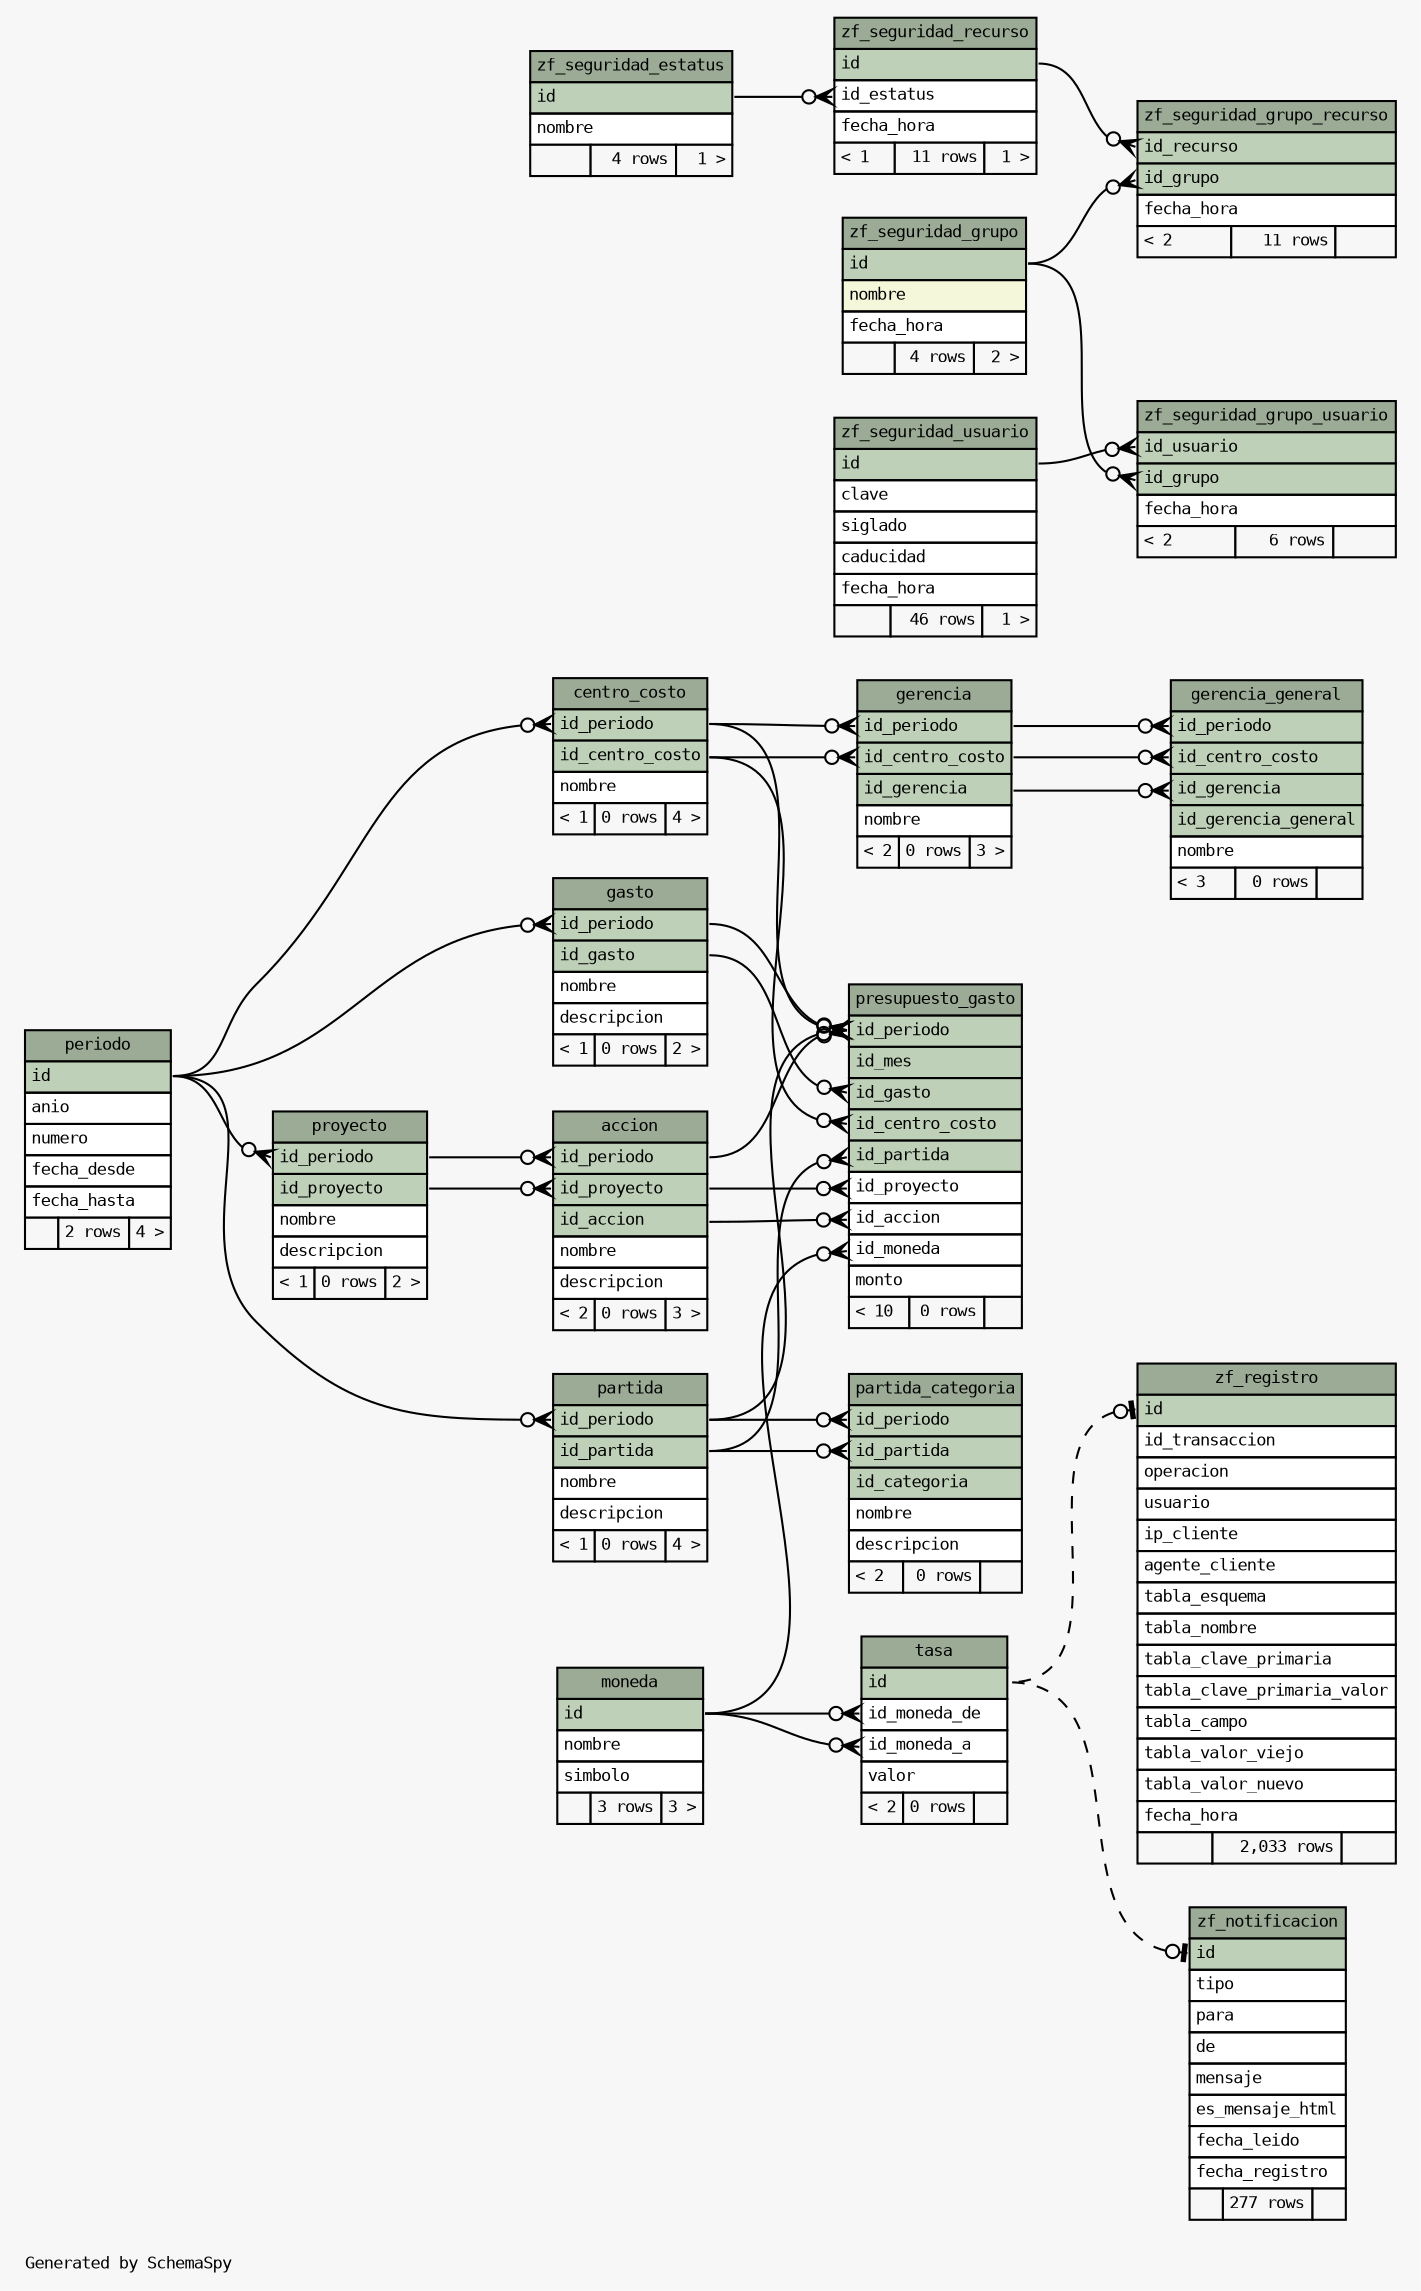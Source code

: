 // dot 2.38.0 on Linux 3.16.0-4-amd64
// SchemaSpy rev 590
digraph "largeImpliedRelationshipsDiagram" {
  graph [
    rankdir="RL"
    bgcolor="#f7f7f7"
    label="\nGenerated by SchemaSpy"
    labeljust="l"
    nodesep="0.18"
    ranksep="0.46"
    fontname="monospace"
    fontsize="8"
  ];
  node [
    fontname="monospace"
    fontsize="8"
    shape="plaintext"
  ];
  edge [
    arrowsize="0.8"
  ];
  "accion" [
    label=<
    <TABLE BORDER="0" CELLBORDER="1" CELLSPACING="0" BGCOLOR="#ffffff">
      <TR><TD COLSPAN="3" BGCOLOR="#9bab96" ALIGN="CENTER">accion</TD></TR>
      <TR><TD PORT="id_periodo" COLSPAN="3" BGCOLOR="#bed1b8" ALIGN="LEFT">id_periodo</TD></TR>
      <TR><TD PORT="id_proyecto" COLSPAN="3" BGCOLOR="#bed1b8" ALIGN="LEFT">id_proyecto</TD></TR>
      <TR><TD PORT="id_accion" COLSPAN="3" BGCOLOR="#bed1b8" ALIGN="LEFT">id_accion</TD></TR>
      <TR><TD PORT="nombre" COLSPAN="3" ALIGN="LEFT">nombre</TD></TR>
      <TR><TD PORT="descripcion" COLSPAN="3" ALIGN="LEFT">descripcion</TD></TR>
      <TR><TD ALIGN="LEFT" BGCOLOR="#f7f7f7">&lt; 2</TD><TD ALIGN="RIGHT" BGCOLOR="#f7f7f7">0 rows</TD><TD ALIGN="RIGHT" BGCOLOR="#f7f7f7">3 &gt;</TD></TR>
    </TABLE>>
    URL="tables/accion.html"
    tooltip="accion"
  ];
  "centro_costo" [
    label=<
    <TABLE BORDER="0" CELLBORDER="1" CELLSPACING="0" BGCOLOR="#ffffff">
      <TR><TD COLSPAN="3" BGCOLOR="#9bab96" ALIGN="CENTER">centro_costo</TD></TR>
      <TR><TD PORT="id_periodo" COLSPAN="3" BGCOLOR="#bed1b8" ALIGN="LEFT">id_periodo</TD></TR>
      <TR><TD PORT="id_centro_costo" COLSPAN="3" BGCOLOR="#bed1b8" ALIGN="LEFT">id_centro_costo</TD></TR>
      <TR><TD PORT="nombre" COLSPAN="3" ALIGN="LEFT">nombre</TD></TR>
      <TR><TD ALIGN="LEFT" BGCOLOR="#f7f7f7">&lt; 1</TD><TD ALIGN="RIGHT" BGCOLOR="#f7f7f7">0 rows</TD><TD ALIGN="RIGHT" BGCOLOR="#f7f7f7">4 &gt;</TD></TR>
    </TABLE>>
    URL="tables/centro_costo.html"
    tooltip="centro_costo"
  ];
  "gasto" [
    label=<
    <TABLE BORDER="0" CELLBORDER="1" CELLSPACING="0" BGCOLOR="#ffffff">
      <TR><TD COLSPAN="3" BGCOLOR="#9bab96" ALIGN="CENTER">gasto</TD></TR>
      <TR><TD PORT="id_periodo" COLSPAN="3" BGCOLOR="#bed1b8" ALIGN="LEFT">id_periodo</TD></TR>
      <TR><TD PORT="id_gasto" COLSPAN="3" BGCOLOR="#bed1b8" ALIGN="LEFT">id_gasto</TD></TR>
      <TR><TD PORT="nombre" COLSPAN="3" ALIGN="LEFT">nombre</TD></TR>
      <TR><TD PORT="descripcion" COLSPAN="3" ALIGN="LEFT">descripcion</TD></TR>
      <TR><TD ALIGN="LEFT" BGCOLOR="#f7f7f7">&lt; 1</TD><TD ALIGN="RIGHT" BGCOLOR="#f7f7f7">0 rows</TD><TD ALIGN="RIGHT" BGCOLOR="#f7f7f7">2 &gt;</TD></TR>
    </TABLE>>
    URL="tables/gasto.html"
    tooltip="gasto"
  ];
  "gerencia" [
    label=<
    <TABLE BORDER="0" CELLBORDER="1" CELLSPACING="0" BGCOLOR="#ffffff">
      <TR><TD COLSPAN="3" BGCOLOR="#9bab96" ALIGN="CENTER">gerencia</TD></TR>
      <TR><TD PORT="id_periodo" COLSPAN="3" BGCOLOR="#bed1b8" ALIGN="LEFT">id_periodo</TD></TR>
      <TR><TD PORT="id_centro_costo" COLSPAN="3" BGCOLOR="#bed1b8" ALIGN="LEFT">id_centro_costo</TD></TR>
      <TR><TD PORT="id_gerencia" COLSPAN="3" BGCOLOR="#bed1b8" ALIGN="LEFT">id_gerencia</TD></TR>
      <TR><TD PORT="nombre" COLSPAN="3" ALIGN="LEFT">nombre</TD></TR>
      <TR><TD ALIGN="LEFT" BGCOLOR="#f7f7f7">&lt; 2</TD><TD ALIGN="RIGHT" BGCOLOR="#f7f7f7">0 rows</TD><TD ALIGN="RIGHT" BGCOLOR="#f7f7f7">3 &gt;</TD></TR>
    </TABLE>>
    URL="tables/gerencia.html"
    tooltip="gerencia"
  ];
  "gerencia_general" [
    label=<
    <TABLE BORDER="0" CELLBORDER="1" CELLSPACING="0" BGCOLOR="#ffffff">
      <TR><TD COLSPAN="3" BGCOLOR="#9bab96" ALIGN="CENTER">gerencia_general</TD></TR>
      <TR><TD PORT="id_periodo" COLSPAN="3" BGCOLOR="#bed1b8" ALIGN="LEFT">id_periodo</TD></TR>
      <TR><TD PORT="id_centro_costo" COLSPAN="3" BGCOLOR="#bed1b8" ALIGN="LEFT">id_centro_costo</TD></TR>
      <TR><TD PORT="id_gerencia" COLSPAN="3" BGCOLOR="#bed1b8" ALIGN="LEFT">id_gerencia</TD></TR>
      <TR><TD PORT="id_gerencia_general" COLSPAN="3" BGCOLOR="#bed1b8" ALIGN="LEFT">id_gerencia_general</TD></TR>
      <TR><TD PORT="nombre" COLSPAN="3" ALIGN="LEFT">nombre</TD></TR>
      <TR><TD ALIGN="LEFT" BGCOLOR="#f7f7f7">&lt; 3</TD><TD ALIGN="RIGHT" BGCOLOR="#f7f7f7">0 rows</TD><TD ALIGN="RIGHT" BGCOLOR="#f7f7f7">  </TD></TR>
    </TABLE>>
    URL="tables/gerencia_general.html"
    tooltip="gerencia_general"
  ];
  "moneda" [
    label=<
    <TABLE BORDER="0" CELLBORDER="1" CELLSPACING="0" BGCOLOR="#ffffff">
      <TR><TD COLSPAN="3" BGCOLOR="#9bab96" ALIGN="CENTER">moneda</TD></TR>
      <TR><TD PORT="id" COLSPAN="3" BGCOLOR="#bed1b8" ALIGN="LEFT">id</TD></TR>
      <TR><TD PORT="nombre" COLSPAN="3" ALIGN="LEFT">nombre</TD></TR>
      <TR><TD PORT="simbolo" COLSPAN="3" ALIGN="LEFT">simbolo</TD></TR>
      <TR><TD ALIGN="LEFT" BGCOLOR="#f7f7f7">  </TD><TD ALIGN="RIGHT" BGCOLOR="#f7f7f7">3 rows</TD><TD ALIGN="RIGHT" BGCOLOR="#f7f7f7">3 &gt;</TD></TR>
    </TABLE>>
    URL="tables/moneda.html"
    tooltip="moneda"
  ];
  "partida" [
    label=<
    <TABLE BORDER="0" CELLBORDER="1" CELLSPACING="0" BGCOLOR="#ffffff">
      <TR><TD COLSPAN="3" BGCOLOR="#9bab96" ALIGN="CENTER">partida</TD></TR>
      <TR><TD PORT="id_periodo" COLSPAN="3" BGCOLOR="#bed1b8" ALIGN="LEFT">id_periodo</TD></TR>
      <TR><TD PORT="id_partida" COLSPAN="3" BGCOLOR="#bed1b8" ALIGN="LEFT">id_partida</TD></TR>
      <TR><TD PORT="nombre" COLSPAN="3" ALIGN="LEFT">nombre</TD></TR>
      <TR><TD PORT="descripcion" COLSPAN="3" ALIGN="LEFT">descripcion</TD></TR>
      <TR><TD ALIGN="LEFT" BGCOLOR="#f7f7f7">&lt; 1</TD><TD ALIGN="RIGHT" BGCOLOR="#f7f7f7">0 rows</TD><TD ALIGN="RIGHT" BGCOLOR="#f7f7f7">4 &gt;</TD></TR>
    </TABLE>>
    URL="tables/partida.html"
    tooltip="partida"
  ];
  "partida_categoria" [
    label=<
    <TABLE BORDER="0" CELLBORDER="1" CELLSPACING="0" BGCOLOR="#ffffff">
      <TR><TD COLSPAN="3" BGCOLOR="#9bab96" ALIGN="CENTER">partida_categoria</TD></TR>
      <TR><TD PORT="id_periodo" COLSPAN="3" BGCOLOR="#bed1b8" ALIGN="LEFT">id_periodo</TD></TR>
      <TR><TD PORT="id_partida" COLSPAN="3" BGCOLOR="#bed1b8" ALIGN="LEFT">id_partida</TD></TR>
      <TR><TD PORT="id_categoria" COLSPAN="3" BGCOLOR="#bed1b8" ALIGN="LEFT">id_categoria</TD></TR>
      <TR><TD PORT="nombre" COLSPAN="3" ALIGN="LEFT">nombre</TD></TR>
      <TR><TD PORT="descripcion" COLSPAN="3" ALIGN="LEFT">descripcion</TD></TR>
      <TR><TD ALIGN="LEFT" BGCOLOR="#f7f7f7">&lt; 2</TD><TD ALIGN="RIGHT" BGCOLOR="#f7f7f7">0 rows</TD><TD ALIGN="RIGHT" BGCOLOR="#f7f7f7">  </TD></TR>
    </TABLE>>
    URL="tables/partida_categoria.html"
    tooltip="partida_categoria"
  ];
  "periodo" [
    label=<
    <TABLE BORDER="0" CELLBORDER="1" CELLSPACING="0" BGCOLOR="#ffffff">
      <TR><TD COLSPAN="3" BGCOLOR="#9bab96" ALIGN="CENTER">periodo</TD></TR>
      <TR><TD PORT="id" COLSPAN="3" BGCOLOR="#bed1b8" ALIGN="LEFT">id</TD></TR>
      <TR><TD PORT="anio" COLSPAN="3" ALIGN="LEFT">anio</TD></TR>
      <TR><TD PORT="numero" COLSPAN="3" ALIGN="LEFT">numero</TD></TR>
      <TR><TD PORT="fecha_desde" COLSPAN="3" ALIGN="LEFT">fecha_desde</TD></TR>
      <TR><TD PORT="fecha_hasta" COLSPAN="3" ALIGN="LEFT">fecha_hasta</TD></TR>
      <TR><TD ALIGN="LEFT" BGCOLOR="#f7f7f7">  </TD><TD ALIGN="RIGHT" BGCOLOR="#f7f7f7">2 rows</TD><TD ALIGN="RIGHT" BGCOLOR="#f7f7f7">4 &gt;</TD></TR>
    </TABLE>>
    URL="tables/periodo.html"
    tooltip="periodo"
  ];
  "presupuesto_gasto" [
    label=<
    <TABLE BORDER="0" CELLBORDER="1" CELLSPACING="0" BGCOLOR="#ffffff">
      <TR><TD COLSPAN="3" BGCOLOR="#9bab96" ALIGN="CENTER">presupuesto_gasto</TD></TR>
      <TR><TD PORT="id_periodo" COLSPAN="3" BGCOLOR="#bed1b8" ALIGN="LEFT">id_periodo</TD></TR>
      <TR><TD PORT="id_mes" COLSPAN="3" BGCOLOR="#bed1b8" ALIGN="LEFT">id_mes</TD></TR>
      <TR><TD PORT="id_gasto" COLSPAN="3" BGCOLOR="#bed1b8" ALIGN="LEFT">id_gasto</TD></TR>
      <TR><TD PORT="id_centro_costo" COLSPAN="3" BGCOLOR="#bed1b8" ALIGN="LEFT">id_centro_costo</TD></TR>
      <TR><TD PORT="id_partida" COLSPAN="3" BGCOLOR="#bed1b8" ALIGN="LEFT">id_partida</TD></TR>
      <TR><TD PORT="id_proyecto" COLSPAN="3" ALIGN="LEFT">id_proyecto</TD></TR>
      <TR><TD PORT="id_accion" COLSPAN="3" ALIGN="LEFT">id_accion</TD></TR>
      <TR><TD PORT="id_moneda" COLSPAN="3" ALIGN="LEFT">id_moneda</TD></TR>
      <TR><TD PORT="monto" COLSPAN="3" ALIGN="LEFT">monto</TD></TR>
      <TR><TD ALIGN="LEFT" BGCOLOR="#f7f7f7">&lt; 10</TD><TD ALIGN="RIGHT" BGCOLOR="#f7f7f7">0 rows</TD><TD ALIGN="RIGHT" BGCOLOR="#f7f7f7">  </TD></TR>
    </TABLE>>
    URL="tables/presupuesto_gasto.html"
    tooltip="presupuesto_gasto"
  ];
  "proyecto" [
    label=<
    <TABLE BORDER="0" CELLBORDER="1" CELLSPACING="0" BGCOLOR="#ffffff">
      <TR><TD COLSPAN="3" BGCOLOR="#9bab96" ALIGN="CENTER">proyecto</TD></TR>
      <TR><TD PORT="id_periodo" COLSPAN="3" BGCOLOR="#bed1b8" ALIGN="LEFT">id_periodo</TD></TR>
      <TR><TD PORT="id_proyecto" COLSPAN="3" BGCOLOR="#bed1b8" ALIGN="LEFT">id_proyecto</TD></TR>
      <TR><TD PORT="nombre" COLSPAN="3" ALIGN="LEFT">nombre</TD></TR>
      <TR><TD PORT="descripcion" COLSPAN="3" ALIGN="LEFT">descripcion</TD></TR>
      <TR><TD ALIGN="LEFT" BGCOLOR="#f7f7f7">&lt; 1</TD><TD ALIGN="RIGHT" BGCOLOR="#f7f7f7">0 rows</TD><TD ALIGN="RIGHT" BGCOLOR="#f7f7f7">2 &gt;</TD></TR>
    </TABLE>>
    URL="tables/proyecto.html"
    tooltip="proyecto"
  ];
  "tasa" [
    label=<
    <TABLE BORDER="0" CELLBORDER="1" CELLSPACING="0" BGCOLOR="#ffffff">
      <TR><TD COLSPAN="3" BGCOLOR="#9bab96" ALIGN="CENTER">tasa</TD></TR>
      <TR><TD PORT="id" COLSPAN="3" BGCOLOR="#bed1b8" ALIGN="LEFT">id</TD></TR>
      <TR><TD PORT="id_moneda_de" COLSPAN="3" ALIGN="LEFT">id_moneda_de</TD></TR>
      <TR><TD PORT="id_moneda_a" COLSPAN="3" ALIGN="LEFT">id_moneda_a</TD></TR>
      <TR><TD PORT="valor" COLSPAN="3" ALIGN="LEFT">valor</TD></TR>
      <TR><TD ALIGN="LEFT" BGCOLOR="#f7f7f7">&lt; 2</TD><TD ALIGN="RIGHT" BGCOLOR="#f7f7f7">0 rows</TD><TD ALIGN="RIGHT" BGCOLOR="#f7f7f7">  </TD></TR>
    </TABLE>>
    URL="tables/tasa.html"
    tooltip="tasa"
  ];
  "zf_notificacion" [
    label=<
    <TABLE BORDER="0" CELLBORDER="1" CELLSPACING="0" BGCOLOR="#ffffff">
      <TR><TD COLSPAN="3" BGCOLOR="#9bab96" ALIGN="CENTER">zf_notificacion</TD></TR>
      <TR><TD PORT="id" COLSPAN="3" BGCOLOR="#bed1b8" ALIGN="LEFT">id</TD></TR>
      <TR><TD PORT="tipo" COLSPAN="3" ALIGN="LEFT">tipo</TD></TR>
      <TR><TD PORT="para" COLSPAN="3" ALIGN="LEFT">para</TD></TR>
      <TR><TD PORT="de" COLSPAN="3" ALIGN="LEFT">de</TD></TR>
      <TR><TD PORT="mensaje" COLSPAN="3" ALIGN="LEFT">mensaje</TD></TR>
      <TR><TD PORT="es_mensaje_html" COLSPAN="3" ALIGN="LEFT">es_mensaje_html</TD></TR>
      <TR><TD PORT="fecha_leido" COLSPAN="3" ALIGN="LEFT">fecha_leido</TD></TR>
      <TR><TD PORT="fecha_registro" COLSPAN="3" ALIGN="LEFT">fecha_registro</TD></TR>
      <TR><TD ALIGN="LEFT" BGCOLOR="#f7f7f7">  </TD><TD ALIGN="RIGHT" BGCOLOR="#f7f7f7">277 rows</TD><TD ALIGN="RIGHT" BGCOLOR="#f7f7f7">  </TD></TR>
    </TABLE>>
    URL="tables/zf_notificacion.html"
    tooltip="zf_notificacion"
  ];
  "zf_registro" [
    label=<
    <TABLE BORDER="0" CELLBORDER="1" CELLSPACING="0" BGCOLOR="#ffffff">
      <TR><TD COLSPAN="3" BGCOLOR="#9bab96" ALIGN="CENTER">zf_registro</TD></TR>
      <TR><TD PORT="id" COLSPAN="3" BGCOLOR="#bed1b8" ALIGN="LEFT">id</TD></TR>
      <TR><TD PORT="id_transaccion" COLSPAN="3" ALIGN="LEFT">id_transaccion</TD></TR>
      <TR><TD PORT="operacion" COLSPAN="3" ALIGN="LEFT">operacion</TD></TR>
      <TR><TD PORT="usuario" COLSPAN="3" ALIGN="LEFT">usuario</TD></TR>
      <TR><TD PORT="ip_cliente" COLSPAN="3" ALIGN="LEFT">ip_cliente</TD></TR>
      <TR><TD PORT="agente_cliente" COLSPAN="3" ALIGN="LEFT">agente_cliente</TD></TR>
      <TR><TD PORT="tabla_esquema" COLSPAN="3" ALIGN="LEFT">tabla_esquema</TD></TR>
      <TR><TD PORT="tabla_nombre" COLSPAN="3" ALIGN="LEFT">tabla_nombre</TD></TR>
      <TR><TD PORT="tabla_clave_primaria" COLSPAN="3" ALIGN="LEFT">tabla_clave_primaria</TD></TR>
      <TR><TD PORT="tabla_clave_primaria_valor" COLSPAN="3" ALIGN="LEFT">tabla_clave_primaria_valor</TD></TR>
      <TR><TD PORT="tabla_campo" COLSPAN="3" ALIGN="LEFT">tabla_campo</TD></TR>
      <TR><TD PORT="tabla_valor_viejo" COLSPAN="3" ALIGN="LEFT">tabla_valor_viejo</TD></TR>
      <TR><TD PORT="tabla_valor_nuevo" COLSPAN="3" ALIGN="LEFT">tabla_valor_nuevo</TD></TR>
      <TR><TD PORT="fecha_hora" COLSPAN="3" ALIGN="LEFT">fecha_hora</TD></TR>
      <TR><TD ALIGN="LEFT" BGCOLOR="#f7f7f7">  </TD><TD ALIGN="RIGHT" BGCOLOR="#f7f7f7">2,033 rows</TD><TD ALIGN="RIGHT" BGCOLOR="#f7f7f7">  </TD></TR>
    </TABLE>>
    URL="tables/zf_registro.html"
    tooltip="zf_registro"
  ];
  "zf_seguridad_estatus" [
    label=<
    <TABLE BORDER="0" CELLBORDER="1" CELLSPACING="0" BGCOLOR="#ffffff">
      <TR><TD COLSPAN="3" BGCOLOR="#9bab96" ALIGN="CENTER">zf_seguridad_estatus</TD></TR>
      <TR><TD PORT="id" COLSPAN="3" BGCOLOR="#bed1b8" ALIGN="LEFT">id</TD></TR>
      <TR><TD PORT="nombre" COLSPAN="3" ALIGN="LEFT">nombre</TD></TR>
      <TR><TD ALIGN="LEFT" BGCOLOR="#f7f7f7">  </TD><TD ALIGN="RIGHT" BGCOLOR="#f7f7f7">4 rows</TD><TD ALIGN="RIGHT" BGCOLOR="#f7f7f7">1 &gt;</TD></TR>
    </TABLE>>
    URL="tables/zf_seguridad_estatus.html"
    tooltip="zf_seguridad_estatus"
  ];
  "zf_seguridad_grupo" [
    label=<
    <TABLE BORDER="0" CELLBORDER="1" CELLSPACING="0" BGCOLOR="#ffffff">
      <TR><TD COLSPAN="3" BGCOLOR="#9bab96" ALIGN="CENTER">zf_seguridad_grupo</TD></TR>
      <TR><TD PORT="id" COLSPAN="3" BGCOLOR="#bed1b8" ALIGN="LEFT">id</TD></TR>
      <TR><TD PORT="nombre" COLSPAN="3" BGCOLOR="#f4f7da" ALIGN="LEFT">nombre</TD></TR>
      <TR><TD PORT="fecha_hora" COLSPAN="3" ALIGN="LEFT">fecha_hora</TD></TR>
      <TR><TD ALIGN="LEFT" BGCOLOR="#f7f7f7">  </TD><TD ALIGN="RIGHT" BGCOLOR="#f7f7f7">4 rows</TD><TD ALIGN="RIGHT" BGCOLOR="#f7f7f7">2 &gt;</TD></TR>
    </TABLE>>
    URL="tables/zf_seguridad_grupo.html"
    tooltip="zf_seguridad_grupo"
  ];
  "zf_seguridad_grupo_recurso" [
    label=<
    <TABLE BORDER="0" CELLBORDER="1" CELLSPACING="0" BGCOLOR="#ffffff">
      <TR><TD COLSPAN="3" BGCOLOR="#9bab96" ALIGN="CENTER">zf_seguridad_grupo_recurso</TD></TR>
      <TR><TD PORT="id_recurso" COLSPAN="3" BGCOLOR="#bed1b8" ALIGN="LEFT">id_recurso</TD></TR>
      <TR><TD PORT="id_grupo" COLSPAN="3" BGCOLOR="#bed1b8" ALIGN="LEFT">id_grupo</TD></TR>
      <TR><TD PORT="fecha_hora" COLSPAN="3" ALIGN="LEFT">fecha_hora</TD></TR>
      <TR><TD ALIGN="LEFT" BGCOLOR="#f7f7f7">&lt; 2</TD><TD ALIGN="RIGHT" BGCOLOR="#f7f7f7">11 rows</TD><TD ALIGN="RIGHT" BGCOLOR="#f7f7f7">  </TD></TR>
    </TABLE>>
    URL="tables/zf_seguridad_grupo_recurso.html"
    tooltip="zf_seguridad_grupo_recurso"
  ];
  "zf_seguridad_grupo_usuario" [
    label=<
    <TABLE BORDER="0" CELLBORDER="1" CELLSPACING="0" BGCOLOR="#ffffff">
      <TR><TD COLSPAN="3" BGCOLOR="#9bab96" ALIGN="CENTER">zf_seguridad_grupo_usuario</TD></TR>
      <TR><TD PORT="id_usuario" COLSPAN="3" BGCOLOR="#bed1b8" ALIGN="LEFT">id_usuario</TD></TR>
      <TR><TD PORT="id_grupo" COLSPAN="3" BGCOLOR="#bed1b8" ALIGN="LEFT">id_grupo</TD></TR>
      <TR><TD PORT="fecha_hora" COLSPAN="3" ALIGN="LEFT">fecha_hora</TD></TR>
      <TR><TD ALIGN="LEFT" BGCOLOR="#f7f7f7">&lt; 2</TD><TD ALIGN="RIGHT" BGCOLOR="#f7f7f7">6 rows</TD><TD ALIGN="RIGHT" BGCOLOR="#f7f7f7">  </TD></TR>
    </TABLE>>
    URL="tables/zf_seguridad_grupo_usuario.html"
    tooltip="zf_seguridad_grupo_usuario"
  ];
  "zf_seguridad_recurso" [
    label=<
    <TABLE BORDER="0" CELLBORDER="1" CELLSPACING="0" BGCOLOR="#ffffff">
      <TR><TD COLSPAN="3" BGCOLOR="#9bab96" ALIGN="CENTER">zf_seguridad_recurso</TD></TR>
      <TR><TD PORT="id" COLSPAN="3" BGCOLOR="#bed1b8" ALIGN="LEFT">id</TD></TR>
      <TR><TD PORT="id_estatus" COLSPAN="3" ALIGN="LEFT">id_estatus</TD></TR>
      <TR><TD PORT="fecha_hora" COLSPAN="3" ALIGN="LEFT">fecha_hora</TD></TR>
      <TR><TD ALIGN="LEFT" BGCOLOR="#f7f7f7">&lt; 1</TD><TD ALIGN="RIGHT" BGCOLOR="#f7f7f7">11 rows</TD><TD ALIGN="RIGHT" BGCOLOR="#f7f7f7">1 &gt;</TD></TR>
    </TABLE>>
    URL="tables/zf_seguridad_recurso.html"
    tooltip="zf_seguridad_recurso"
  ];
  "zf_seguridad_usuario" [
    label=<
    <TABLE BORDER="0" CELLBORDER="1" CELLSPACING="0" BGCOLOR="#ffffff">
      <TR><TD COLSPAN="3" BGCOLOR="#9bab96" ALIGN="CENTER">zf_seguridad_usuario</TD></TR>
      <TR><TD PORT="id" COLSPAN="3" BGCOLOR="#bed1b8" ALIGN="LEFT">id</TD></TR>
      <TR><TD PORT="clave" COLSPAN="3" ALIGN="LEFT">clave</TD></TR>
      <TR><TD PORT="siglado" COLSPAN="3" ALIGN="LEFT">siglado</TD></TR>
      <TR><TD PORT="caducidad" COLSPAN="3" ALIGN="LEFT">caducidad</TD></TR>
      <TR><TD PORT="fecha_hora" COLSPAN="3" ALIGN="LEFT">fecha_hora</TD></TR>
      <TR><TD ALIGN="LEFT" BGCOLOR="#f7f7f7">  </TD><TD ALIGN="RIGHT" BGCOLOR="#f7f7f7">46 rows</TD><TD ALIGN="RIGHT" BGCOLOR="#f7f7f7">1 &gt;</TD></TR>
    </TABLE>>
    URL="tables/zf_seguridad_usuario.html"
    tooltip="zf_seguridad_usuario"
  ];
  "accion":"id_periodo":w -> "proyecto":"id_periodo":e [arrowhead=none dir=back arrowtail=crowodot];
  "accion":"id_proyecto":w -> "proyecto":"id_proyecto":e [arrowhead=none dir=back arrowtail=crowodot];
  "centro_costo":"id_periodo":w -> "periodo":"id":e [arrowhead=none dir=back arrowtail=crowodot];
  "gasto":"id_periodo":w -> "periodo":"id":e [arrowhead=none dir=back arrowtail=crowodot];
  "gerencia":"id_centro_costo":w -> "centro_costo":"id_centro_costo":e [arrowhead=none dir=back arrowtail=crowodot];
  "gerencia":"id_periodo":w -> "centro_costo":"id_periodo":e [arrowhead=none dir=back arrowtail=crowodot];
  "gerencia_general":"id_centro_costo":w -> "gerencia":"id_centro_costo":e [arrowhead=none dir=back arrowtail=crowodot];
  "gerencia_general":"id_gerencia":w -> "gerencia":"id_gerencia":e [arrowhead=none dir=back arrowtail=crowodot];
  "gerencia_general":"id_periodo":w -> "gerencia":"id_periodo":e [arrowhead=none dir=back arrowtail=crowodot];
  "partida":"id_periodo":w -> "periodo":"id":e [arrowhead=none dir=back arrowtail=crowodot];
  "partida_categoria":"id_partida":w -> "partida":"id_partida":e [arrowhead=none dir=back arrowtail=crowodot];
  "partida_categoria":"id_periodo":w -> "partida":"id_periodo":e [arrowhead=none dir=back arrowtail=crowodot];
  "presupuesto_gasto":"id_accion":w -> "accion":"id_accion":e [arrowhead=none dir=back arrowtail=crowodot];
  "presupuesto_gasto":"id_centro_costo":w -> "centro_costo":"id_centro_costo":e [arrowhead=none dir=back arrowtail=crowodot];
  "presupuesto_gasto":"id_gasto":w -> "gasto":"id_gasto":e [arrowhead=none dir=back arrowtail=crowodot];
  "presupuesto_gasto":"id_moneda":w -> "moneda":"id":e [arrowhead=none dir=back arrowtail=crowodot];
  "presupuesto_gasto":"id_partida":w -> "partida":"id_partida":e [arrowhead=none dir=back arrowtail=crowodot];
  "presupuesto_gasto":"id_periodo":w -> "accion":"id_periodo":e [arrowhead=none dir=back arrowtail=crowodot];
  "presupuesto_gasto":"id_periodo":w -> "centro_costo":"id_periodo":e [arrowhead=none dir=back arrowtail=crowodot];
  "presupuesto_gasto":"id_periodo":w -> "gasto":"id_periodo":e [arrowhead=none dir=back arrowtail=crowodot];
  "presupuesto_gasto":"id_periodo":w -> "partida":"id_periodo":e [arrowhead=none dir=back arrowtail=crowodot];
  "presupuesto_gasto":"id_proyecto":w -> "accion":"id_proyecto":e [arrowhead=none dir=back arrowtail=crowodot];
  "proyecto":"id_periodo":w -> "periodo":"id":e [arrowhead=none dir=back arrowtail=crowodot];
  "tasa":"id_moneda_a":w -> "moneda":"id":e [arrowhead=none dir=back arrowtail=crowodot];
  "tasa":"id_moneda_de":w -> "moneda":"id":e [arrowhead=none dir=back arrowtail=crowodot];
  "zf_notificacion":"id":w -> "tasa":"id":e [arrowhead=none dir=back arrowtail=teeodot style=dashed];
  "zf_registro":"id":w -> "tasa":"id":e [arrowhead=none dir=back arrowtail=teeodot style=dashed];
  "zf_seguridad_grupo_recurso":"id_grupo":w -> "zf_seguridad_grupo":"id":e [arrowhead=none dir=back arrowtail=crowodot];
  "zf_seguridad_grupo_recurso":"id_recurso":w -> "zf_seguridad_recurso":"id":e [arrowhead=none dir=back arrowtail=crowodot];
  "zf_seguridad_grupo_usuario":"id_grupo":w -> "zf_seguridad_grupo":"id":e [arrowhead=none dir=back arrowtail=crowodot];
  "zf_seguridad_grupo_usuario":"id_usuario":w -> "zf_seguridad_usuario":"id":e [arrowhead=none dir=back arrowtail=crowodot];
  "zf_seguridad_recurso":"id_estatus":w -> "zf_seguridad_estatus":"id":e [arrowhead=none dir=back arrowtail=crowodot];
}
